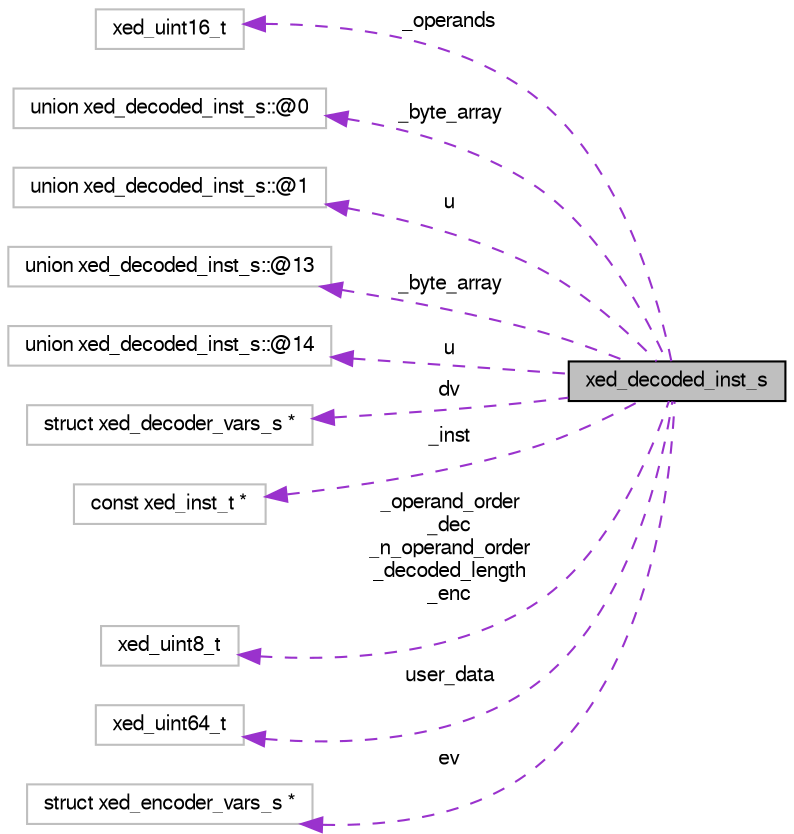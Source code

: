 digraph G
{
  bgcolor="transparent";
  edge [fontname="FreeSans",fontsize="10",labelfontname="FreeSans",labelfontsize="10"];
  node [fontname="FreeSans",fontsize="10",shape=record];
  rankdir=LR;
  Node1 [label="xed_decoded_inst_s",height=0.2,width=0.4,color="black", fillcolor="grey75", style="filled" fontcolor="black"];
  Node2 -> Node1 [dir=back,color="darkorchid3",fontsize="10",style="dashed",label="_operands",fontname="FreeSans"];
  Node2 [label="xed_uint16_t",height=0.2,width=0.4,color="grey75"];
  Node3 -> Node1 [dir=back,color="darkorchid3",fontsize="10",style="dashed",label="_byte_array",fontname="FreeSans"];
  Node3 [label="union xed_decoded_inst_s::@0",height=0.2,width=0.4,color="grey75"];
  Node4 -> Node1 [dir=back,color="darkorchid3",fontsize="10",style="dashed",label="u",fontname="FreeSans"];
  Node4 [label="union xed_decoded_inst_s::@1",height=0.2,width=0.4,color="grey75"];
  Node5 -> Node1 [dir=back,color="darkorchid3",fontsize="10",style="dashed",label="_byte_array",fontname="FreeSans"];
  Node5 [label="union xed_decoded_inst_s::@13",height=0.2,width=0.4,color="grey75"];
  Node6 -> Node1 [dir=back,color="darkorchid3",fontsize="10",style="dashed",label="u",fontname="FreeSans"];
  Node6 [label="union xed_decoded_inst_s::@14",height=0.2,width=0.4,color="grey75"];
  Node7 -> Node1 [dir=back,color="darkorchid3",fontsize="10",style="dashed",label="dv",fontname="FreeSans"];
  Node7 [label="struct xed_decoder_vars_s *",height=0.2,width=0.4,color="grey75"];
  Node8 -> Node1 [dir=back,color="darkorchid3",fontsize="10",style="dashed",label="_inst",fontname="FreeSans"];
  Node8 [label="const xed_inst_t *",height=0.2,width=0.4,color="grey75"];
  Node9 -> Node1 [dir=back,color="darkorchid3",fontsize="10",style="dashed",label="_operand_order\n_dec\n_n_operand_order\n_decoded_length\n_enc",fontname="FreeSans"];
  Node9 [label="xed_uint8_t",height=0.2,width=0.4,color="grey75"];
  Node10 -> Node1 [dir=back,color="darkorchid3",fontsize="10",style="dashed",label="user_data",fontname="FreeSans"];
  Node10 [label="xed_uint64_t",height=0.2,width=0.4,color="grey75"];
  Node11 -> Node1 [dir=back,color="darkorchid3",fontsize="10",style="dashed",label="ev",fontname="FreeSans"];
  Node11 [label="struct xed_encoder_vars_s *",height=0.2,width=0.4,color="grey75"];
}
